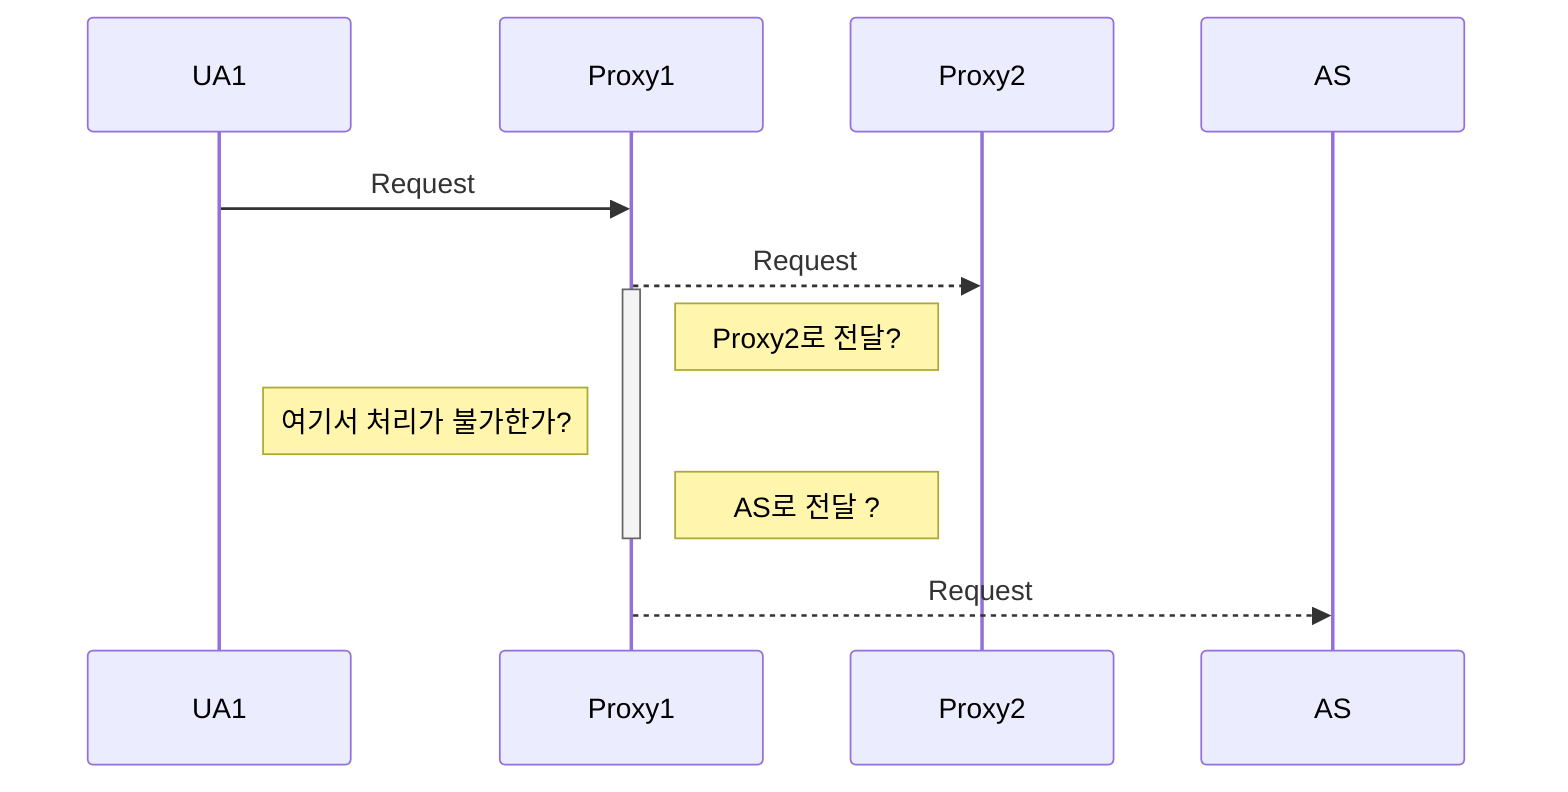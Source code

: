 %% Sequence diagram code
sequenceDiagram
    UA1 ->> Proxy1: Request
    Proxy1 -->> Proxy2: Request
    activate Proxy1
    Note right of Proxy1: Proxy2로 전달?
    Note left of Proxy1: 여기서 처리가 불가한가?
    Note right of Proxy1: AS로 전달 ?
    deactivate Proxy1
    Proxy1 -->> AS: Request
